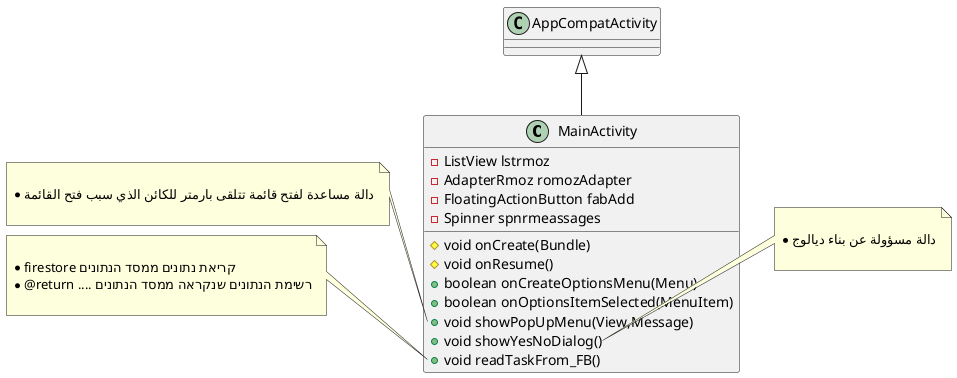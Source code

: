 @startuml
class MainActivity {
- ListView lstrmoz
- AdapterRmoz romozAdapter
- FloatingActionButton fabAdd
- Spinner spnrmeassages
# void onCreate(Bundle)
# void onResume()
+ boolean onCreateOptionsMenu(Menu)
+ boolean onOptionsItemSelected(MenuItem)
+ void showPopUpMenu(View,Message)
+ void showYesNoDialog()
+ void readTaskFrom_FB()
}

note left of MainActivity::showPopUpMenu(View,Message)

     * دالة مساعدة لفتح قائمة تتلقى بارمتر للكائن الذي سبب فتح القائمة
     
end note
note right of MainActivity::showYesNoDialog()

     * دالة مسؤولة عن بناء ديالوج
     
end note
note left of MainActivity::readTaskFrom_FB()

     *  קריאת נתונים ממסד הנתונים firestore
     * @return .... רשימת הנתונים שנקראה ממסד הנתונים
     
end note



AppCompatActivity <|-- MainActivity
@enduml